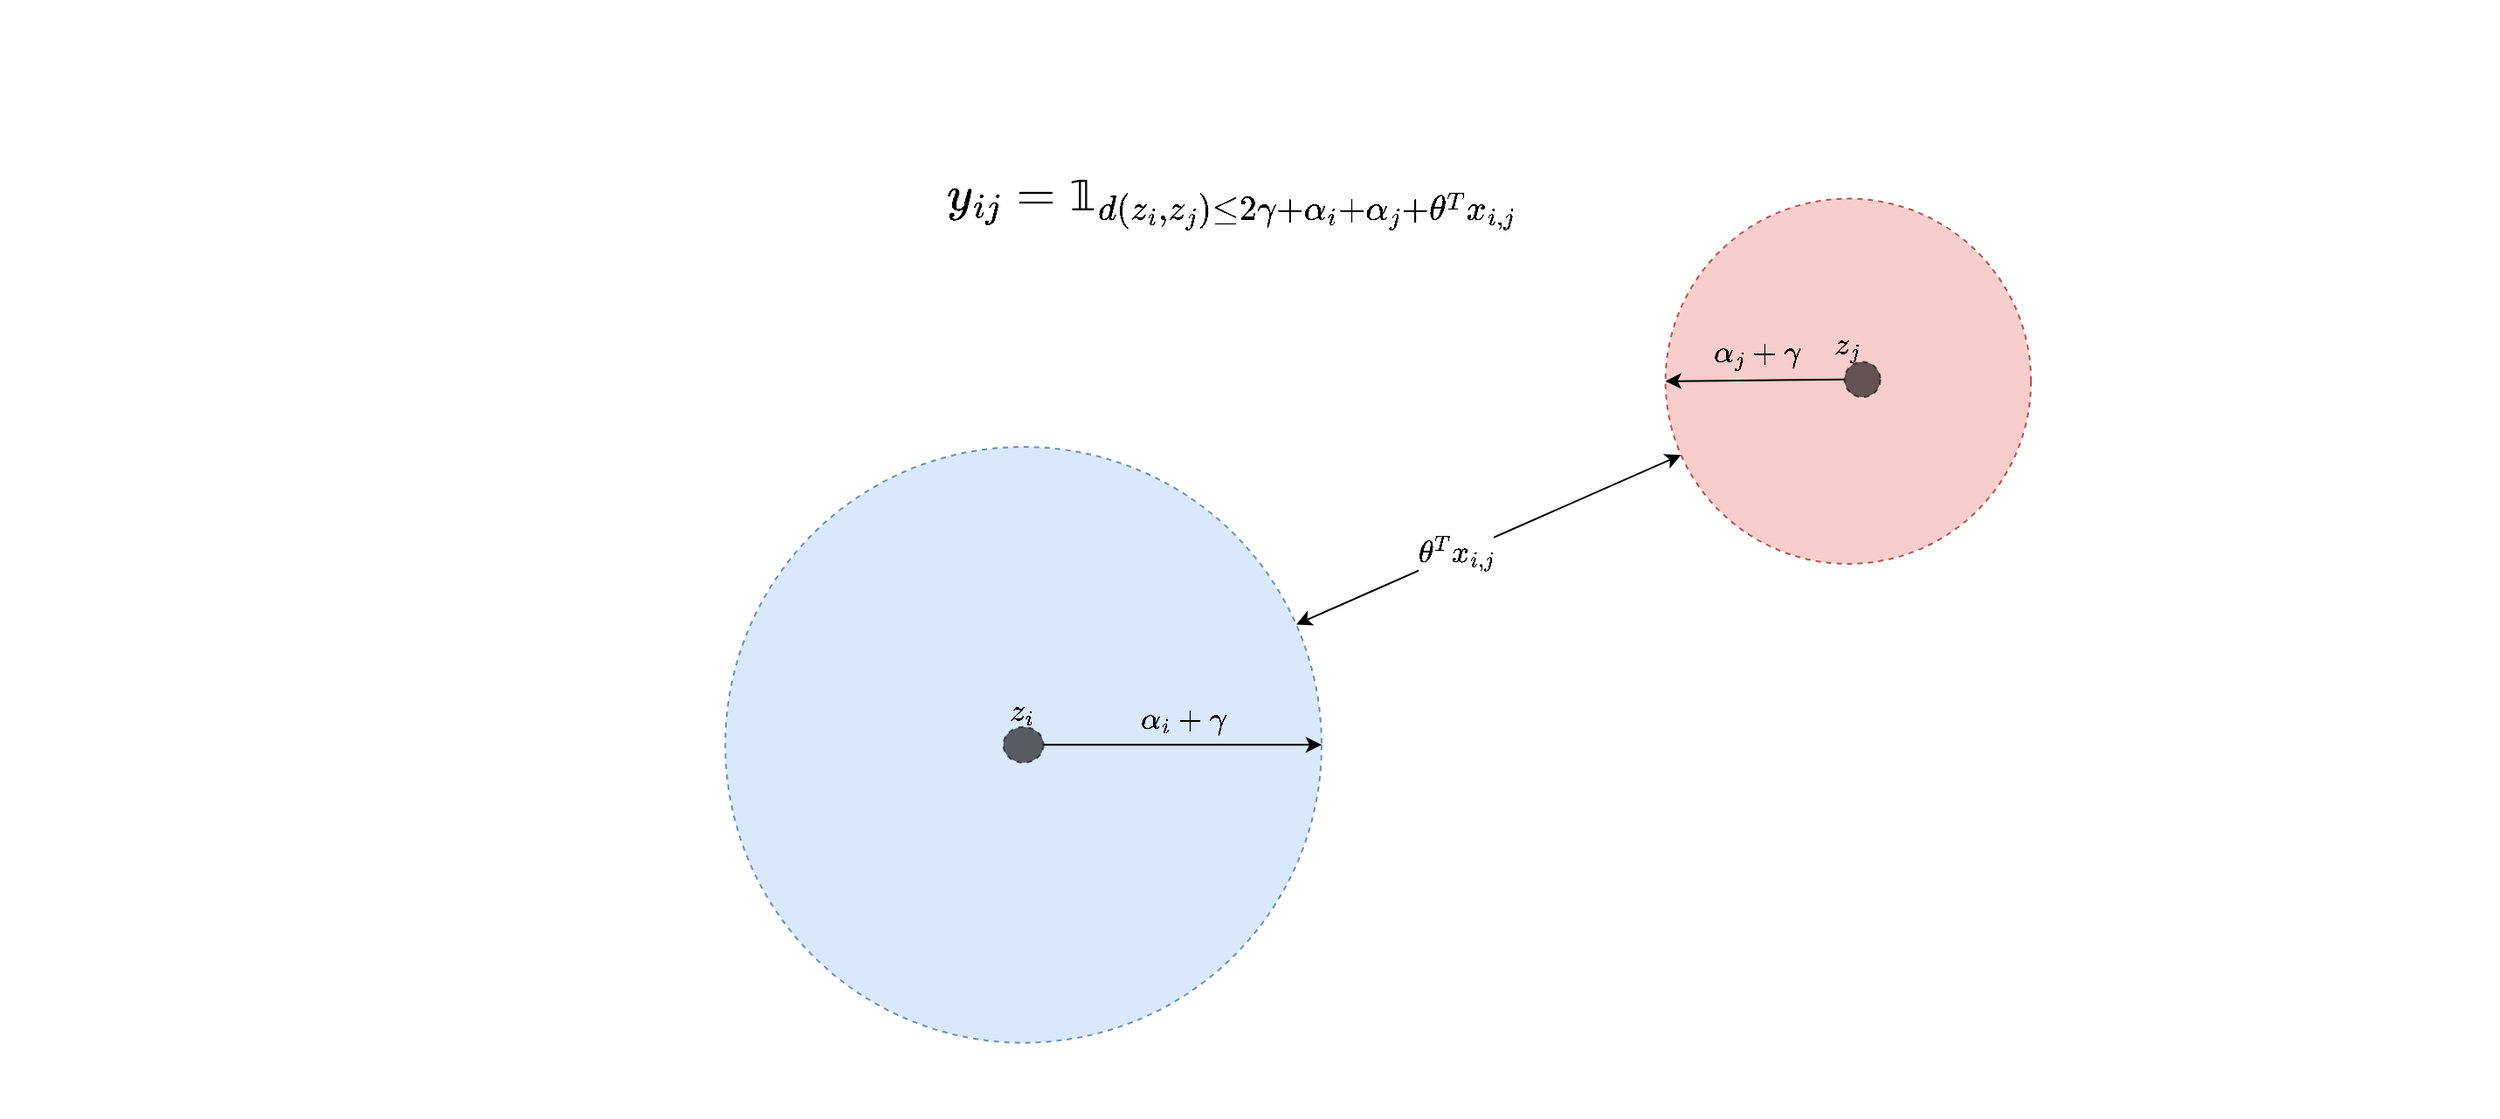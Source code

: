 <mxfile>
    <diagram id="YZqu8ZBuUgcYDuFNKxzX" name="Page-1">
        <mxGraphModel dx="1702" dy="1282" grid="1" gridSize="10" guides="1" tooltips="1" connect="1" arrows="1" fold="1" page="0" pageScale="1" pageWidth="850" pageHeight="1100" math="1" shadow="0">
            <root>
                <mxCell id="0"/>
                <mxCell id="1" parent="0"/>
                <mxCell id="2" value="" style="group" vertex="1" connectable="0" parent="1">
                    <mxGeometry x="-140" y="-100" width="1430" height="640" as="geometry"/>
                </mxCell>
                <mxCell id="CmZ-viIZXWgQRcZgPTLP-18" value="" style="group" parent="2" vertex="1" connectable="0">
                    <mxGeometry x="415.161" y="270.222" width="553.548" height="369.778" as="geometry"/>
                </mxCell>
                <object label="\(z_i\)" id="CmZ-viIZXWgQRcZgPTLP-19">
                    <mxCell style="ellipse;whiteSpace=wrap;html=1;aspect=fixed;fillColor=#dae8fc;strokeColor=#6c8ebf;fontSize=15;dashed=1;spacingBottom=40;container=0;" parent="CmZ-viIZXWgQRcZgPTLP-18" vertex="1">
                        <mxGeometry y="-14.222" width="341.333" height="341.333" as="geometry"/>
                    </mxCell>
                </object>
                <mxCell id="CmZ-viIZXWgQRcZgPTLP-20" value="" style="ellipse;fillColor=#000000;strokeColor=#000000;dashed=1;fontSize=26;opacity=60;labelBackgroundColor=none;container=0;" parent="CmZ-viIZXWgQRcZgPTLP-18" vertex="1">
                    <mxGeometry x="159.134" y="146.2" width="23.065" height="20.494" as="geometry"/>
                </mxCell>
                <mxCell id="CmZ-viIZXWgQRcZgPTLP-21" value="" style="endArrow=classic;html=1;rounded=0;fontSize=26;entryX=1;entryY=0.5;entryDx=0;entryDy=0;exitX=1;exitY=0.5;exitDx=0;exitDy=0;" parent="CmZ-viIZXWgQRcZgPTLP-18" source="CmZ-viIZXWgQRcZgPTLP-20" target="CmZ-viIZXWgQRcZgPTLP-19" edge="1">
                    <mxGeometry relative="1" as="geometry">
                        <mxPoint y="440.889" as="sourcePoint"/>
                        <mxPoint x="-328.643" y="459.034" as="targetPoint"/>
                    </mxGeometry>
                </mxCell>
                <mxCell id="CmZ-viIZXWgQRcZgPTLP-22" value="\(\alpha_i + \gamma\)" style="edgeLabel;resizable=0;html=1;align=center;verticalAlign=middle;dashed=1;labelBackgroundColor=none;fontSize=15;strokeColor=#6C8EBF;fillColor=#000000;opacity=60;container=0;spacingBottom=30;" parent="CmZ-viIZXWgQRcZgPTLP-21" connectable="0" vertex="1">
                    <mxGeometry relative="1" as="geometry"/>
                </mxCell>
                <object label="\(z_j\)" id="CmZ-viIZXWgQRcZgPTLP-2">
                    <mxCell style="ellipse;whiteSpace=wrap;html=1;aspect=fixed;fillColor=#f8cecc;strokeColor=#b85450;fontSize=15;dashed=1;spacingBottom=40;container=0;" parent="2" vertex="1">
                        <mxGeometry x="953.333" y="113.778" width="209.223" height="209.223" as="geometry"/>
                    </mxCell>
                </object>
                <mxCell id="CmZ-viIZXWgQRcZgPTLP-12" value="" style="ellipse;fillColor=#000000;strokeColor=#000000;dashed=1;fontSize=26;opacity=60;labelBackgroundColor=none;container=0;" parent="2" vertex="1">
                    <mxGeometry x="1055.755" y="207.289" width="20.589" height="20.267" as="geometry"/>
                </mxCell>
                <mxCell id="CmZ-viIZXWgQRcZgPTLP-14" value="" style="endArrow=classic;html=1;rounded=0;fontSize=26;entryX=0;entryY=0.5;entryDx=0;entryDy=0;exitX=0;exitY=0.5;exitDx=0;exitDy=0;" parent="2" source="CmZ-viIZXWgQRcZgPTLP-12" target="CmZ-viIZXWgQRcZgPTLP-2" edge="1">
                    <mxGeometry relative="1" as="geometry">
                        <mxPoint x="1143.52" y="564.966" as="sourcePoint"/>
                        <mxPoint x="725.109" y="519.847" as="targetPoint"/>
                    </mxGeometry>
                </mxCell>
                <mxCell id="CmZ-viIZXWgQRcZgPTLP-15" value="\(\alpha_j + \gamma\)" style="edgeLabel;resizable=0;html=1;align=center;verticalAlign=middle;dashed=1;labelBackgroundColor=none;fontSize=15;strokeColor=#6C8EBF;fillColor=#000000;opacity=60;container=0;spacingBottom=30;" parent="CmZ-viIZXWgQRcZgPTLP-14" connectable="0" vertex="1">
                    <mxGeometry relative="1" as="geometry"/>
                </mxCell>
                <mxCell id="CmZ-viIZXWgQRcZgPTLP-29" value="" style="endArrow=classic;startArrow=classic;html=1;rounded=0;fontSize=15;" parent="2" source="CmZ-viIZXWgQRcZgPTLP-19" target="CmZ-viIZXWgQRcZgPTLP-2" edge="1">
                    <mxGeometry width="50" height="50" relative="1" as="geometry">
                        <mxPoint x="784.194" y="384" as="sourcePoint"/>
                        <mxPoint x="907.204" y="327.111" as="targetPoint"/>
                    </mxGeometry>
                </mxCell>
                <mxCell id="CmZ-viIZXWgQRcZgPTLP-30" value="\(\theta^T x_{i,j}\)" style="edgeLabel;html=1;align=center;verticalAlign=middle;resizable=0;points=[];fontSize=15;" parent="CmZ-viIZXWgQRcZgPTLP-29" vertex="1" connectable="0">
                    <mxGeometry x="-0.175" y="1" relative="1" as="geometry">
                        <mxPoint as="offset"/>
                    </mxGeometry>
                </mxCell>
                <mxCell id="CmZ-viIZXWgQRcZgPTLP-33" value="\( y_{ij} =\mathbb{1}_{d(z_i,z_j) \leq 2\gamma + \alpha_i + \alpha_j + \theta^T x_{i,j}} \)" style="text;html=1;align=center;verticalAlign=middle;resizable=0;points=[];autosize=1;strokeColor=none;fillColor=none;fontSize=24;" parent="2" vertex="1">
                    <mxGeometry x="240" y="100" width="930" height="30" as="geometry"/>
                </mxCell>
            </root>
        </mxGraphModel>
    </diagram>
</mxfile>